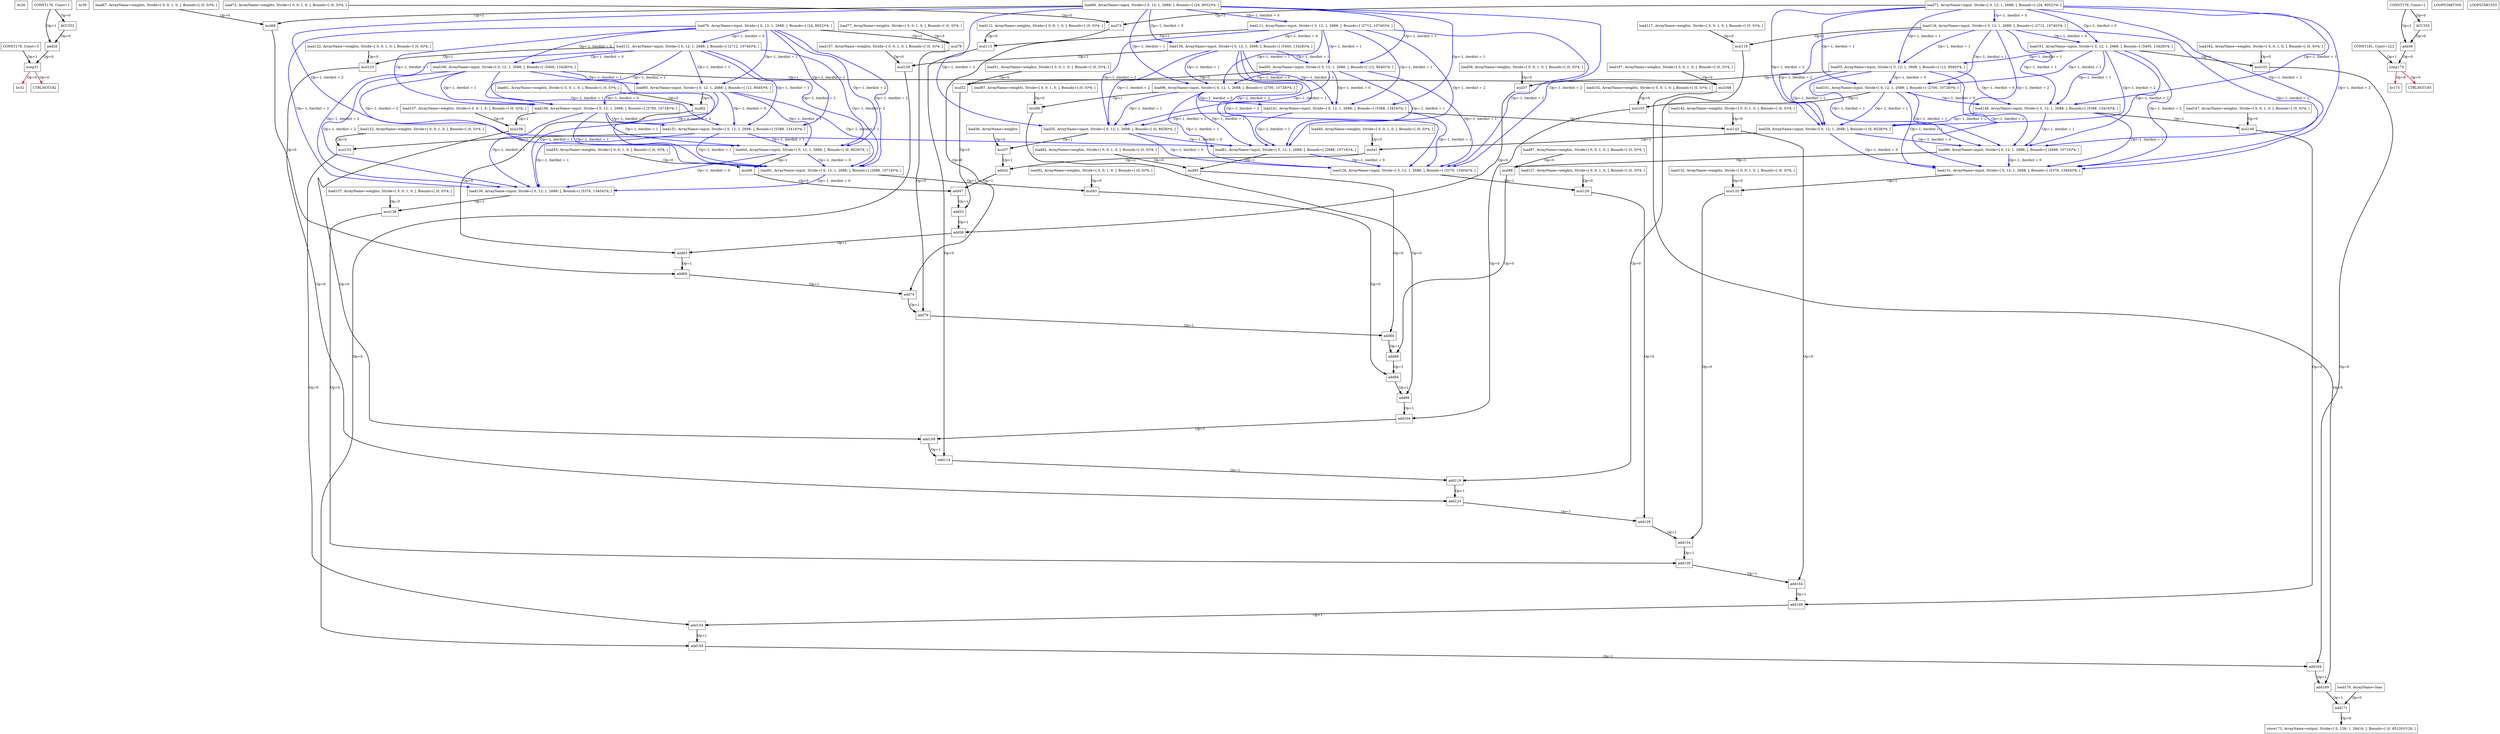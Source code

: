 Digraph G {
br26[label = "br26", shape = box, color = black];
add28[label = "add28", shape = box, color = black];
br30[label = "br30", shape = box, color = black];
icmp31[label = "icmp31", shape = box, color = black];
br32[label = "br32", shape = box, color = black];
load35[label = "load35, ArrayName=input, Stride=[ 0, 12; 1, 2688; ], Bounds=[ (0, 8028)*4; ]", shape = box, color = black];
load36[label = "load36, ArrayName=weights", shape = box, color = black];
mul37[label = "mul37", shape = box, color = black];
load39[label = "load39, ArrayName=input, Stride=[ 0, 12; 1, 2688; ], Bounds=[ (0, 8028)*4; ]", shape = box, color = black];
load40[label = "load40, ArrayName=weights, Stride=[ 0, 0; 1, 0; ], Bounds=[ (0, 0)*4; ]", shape = box, color = black];
mul41[label = "mul41", shape = box, color = black];
add42[label = "add42", shape = box, color = black];
load44[label = "load44, ArrayName=input, Stride=[ 0, 12; 1, 2688; ], Bounds=[ (0, 8028)*4; ]", shape = box, color = black];
load45[label = "load45, ArrayName=weights, Stride=[ 0, 0; 1, 0; ], Bounds=[ (0, 0)*4; ]", shape = box, color = black];
mul46[label = "mul46", shape = box, color = black];
add47[label = "add47", shape = box, color = black];
add48[label = "add48", shape = box, color = black];
load50[label = "load50, ArrayName=input, Stride=[ 0, 12; 1, 2688; ], Bounds=[ (12, 8040)*4; ]", shape = box, color = black];
load51[label = "load51, ArrayName=weights, Stride=[ 0, 0; 1, 0; ], Bounds=[ (0, 0)*4; ]", shape = box, color = black];
mul52[label = "mul52", shape = box, color = black];
add53[label = "add53", shape = box, color = black];
load55[label = "load55, ArrayName=input, Stride=[ 0, 12; 1, 2688; ], Bounds=[ (12, 8040)*4; ]", shape = box, color = black];
load56[label = "load56, ArrayName=weights, Stride=[ 0, 0; 1, 0; ], Bounds=[ (0, 0)*4; ]", shape = box, color = black];
mul57[label = "mul57", shape = box, color = black];
add58[label = "add58", shape = box, color = black];
load60[label = "load60, ArrayName=input, Stride=[ 0, 12; 1, 2688; ], Bounds=[ (12, 8040)*4; ]", shape = box, color = black];
load61[label = "load61, ArrayName=weights, Stride=[ 0, 0; 1, 0; ], Bounds=[ (0, 0)*4; ]", shape = box, color = black];
mul62[label = "mul62", shape = box, color = black];
add63[label = "add63", shape = box, color = black];
load66[label = "load66, ArrayName=input, Stride=[ 0, 12; 1, 2688; ], Bounds=[ (24, 8052)*4; ]", shape = box, color = black];
load67[label = "load67, ArrayName=weights, Stride=[ 0, 0; 1, 0; ], Bounds=[ (0, 0)*4; ]", shape = box, color = black];
mul68[label = "mul68", shape = box, color = black];
add69[label = "add69", shape = box, color = black];
load71[label = "load71, ArrayName=input, Stride=[ 0, 12; 1, 2688; ], Bounds=[ (24, 8052)*4; ]", shape = box, color = black];
load72[label = "load72, ArrayName=weights, Stride=[ 0, 0; 1, 0; ], Bounds=[ (0, 0)*4; ]", shape = box, color = black];
mul73[label = "mul73", shape = box, color = black];
add74[label = "add74", shape = box, color = black];
load76[label = "load76, ArrayName=input, Stride=[ 0, 12; 1, 2688; ], Bounds=[ (24, 8052)*4; ]", shape = box, color = black];
load77[label = "load77, ArrayName=weights, Stride=[ 0, 0; 1, 0; ], Bounds=[ (0, 0)*4; ]", shape = box, color = black];
mul78[label = "mul78", shape = box, color = black];
add79[label = "add79", shape = box, color = black];
load81[label = "load81, ArrayName=input, Stride=[ 0, 12; 1, 2688; ], Bounds=[ (2688, 10716)*4; ]", shape = box, color = black];
load82[label = "load82, ArrayName=weights, Stride=[ 0, 0; 1, 0; ], Bounds=[ (0, 0)*4; ]", shape = box, color = black];
mul83[label = "mul83", shape = box, color = black];
add84[label = "add84", shape = box, color = black];
load86[label = "load86, ArrayName=input, Stride=[ 0, 12; 1, 2688; ], Bounds=[ (2688, 10716)*4; ]", shape = box, color = black];
load87[label = "load87, ArrayName=weights, Stride=[ 0, 0; 1, 0; ], Bounds=[ (0, 0)*4; ]", shape = box, color = black];
mul88[label = "mul88", shape = box, color = black];
add89[label = "add89", shape = box, color = black];
load91[label = "load91, ArrayName=input, Stride=[ 0, 12; 1, 2688; ], Bounds=[ (2688, 10716)*4; ]", shape = box, color = black];
load92[label = "load92, ArrayName=weights, Stride=[ 0, 0; 1, 0; ], Bounds=[ (0, 0)*4; ]", shape = box, color = black];
mul93[label = "mul93", shape = box, color = black];
add94[label = "add94", shape = box, color = black];
load96[label = "load96, ArrayName=input, Stride=[ 0, 12; 1, 2688; ], Bounds=[ (2700, 10728)*4; ]", shape = box, color = black];
load97[label = "load97, ArrayName=weights, Stride=[ 0, 0; 1, 0; ], Bounds=[ (0, 0)*4; ]", shape = box, color = black];
mul98[label = "mul98", shape = box, color = black];
add99[label = "add99", shape = box, color = black];
load101[label = "load101, ArrayName=input, Stride=[ 0, 12; 1, 2688; ], Bounds=[ (2700, 10728)*4; ]", shape = box, color = black];
load102[label = "load102, ArrayName=weights, Stride=[ 0, 0; 1, 0; ], Bounds=[ (0, 0)*4; ]", shape = box, color = black];
mul103[label = "mul103", shape = box, color = black];
add104[label = "add104", shape = box, color = black];
load106[label = "load106, ArrayName=input, Stride=[ 0, 12; 1, 2688; ], Bounds=[ (2700, 10728)*4; ]", shape = box, color = black];
load107[label = "load107, ArrayName=weights, Stride=[ 0, 0; 1, 0; ], Bounds=[ (0, 0)*4; ]", shape = box, color = black];
mul108[label = "mul108", shape = box, color = black];
add109[label = "add109", shape = box, color = black];
load111[label = "load111, ArrayName=input, Stride=[ 0, 12; 1, 2688; ], Bounds=[ (2712, 10740)*4; ]", shape = box, color = black];
load112[label = "load112, ArrayName=weights, Stride=[ 0, 0; 1, 0; ], Bounds=[ (0, 0)*4; ]", shape = box, color = black];
mul113[label = "mul113", shape = box, color = black];
add114[label = "add114", shape = box, color = black];
load116[label = "load116, ArrayName=input, Stride=[ 0, 12; 1, 2688; ], Bounds=[ (2712, 10740)*4; ]", shape = box, color = black];
load117[label = "load117, ArrayName=weights, Stride=[ 0, 0; 1, 0; ], Bounds=[ (0, 0)*4; ]", shape = box, color = black];
mul118[label = "mul118", shape = box, color = black];
add119[label = "add119", shape = box, color = black];
load121[label = "load121, ArrayName=input, Stride=[ 0, 12; 1, 2688; ], Bounds=[ (2712, 10740)*4; ]", shape = box, color = black];
load122[label = "load122, ArrayName=weights, Stride=[ 0, 0; 1, 0; ], Bounds=[ (0, 0)*4; ]", shape = box, color = black];
mul123[label = "mul123", shape = box, color = black];
add124[label = "add124", shape = box, color = black];
load126[label = "load126, ArrayName=input, Stride=[ 0, 12; 1, 2688; ], Bounds=[ (5376, 13404)*4; ]", shape = box, color = black];
load127[label = "load127, ArrayName=weights, Stride=[ 0, 0; 1, 0; ], Bounds=[ (0, 0)*4; ]", shape = box, color = black];
mul128[label = "mul128", shape = box, color = black];
add129[label = "add129", shape = box, color = black];
load131[label = "load131, ArrayName=input, Stride=[ 0, 12; 1, 2688; ], Bounds=[ (5376, 13404)*4; ]", shape = box, color = black];
load132[label = "load132, ArrayName=weights, Stride=[ 0, 0; 1, 0; ], Bounds=[ (0, 0)*4; ]", shape = box, color = black];
mul133[label = "mul133", shape = box, color = black];
add134[label = "add134", shape = box, color = black];
load136[label = "load136, ArrayName=input, Stride=[ 0, 12; 1, 2688; ], Bounds=[ (5376, 13404)*4; ]", shape = box, color = black];
load137[label = "load137, ArrayName=weights, Stride=[ 0, 0; 1, 0; ], Bounds=[ (0, 0)*4; ]", shape = box, color = black];
mul138[label = "mul138", shape = box, color = black];
add139[label = "add139", shape = box, color = black];
load141[label = "load141, ArrayName=input, Stride=[ 0, 12; 1, 2688; ], Bounds=[ (5388, 13416)*4; ]", shape = box, color = black];
load142[label = "load142, ArrayName=weights, Stride=[ 0, 0; 1, 0; ], Bounds=[ (0, 0)*4; ]", shape = box, color = black];
mul143[label = "mul143", shape = box, color = black];
add144[label = "add144", shape = box, color = black];
load146[label = "load146, ArrayName=input, Stride=[ 0, 12; 1, 2688; ], Bounds=[ (5388, 13416)*4; ]", shape = box, color = black];
load147[label = "load147, ArrayName=weights, Stride=[ 0, 0; 1, 0; ], Bounds=[ (0, 0)*4; ]", shape = box, color = black];
mul148[label = "mul148", shape = box, color = black];
add149[label = "add149", shape = box, color = black];
load151[label = "load151, ArrayName=input, Stride=[ 0, 12; 1, 2688; ], Bounds=[ (5388, 13416)*4; ]", shape = box, color = black];
load152[label = "load152, ArrayName=weights, Stride=[ 0, 0; 1, 0; ], Bounds=[ (0, 0)*4; ]", shape = box, color = black];
mul153[label = "mul153", shape = box, color = black];
add154[label = "add154", shape = box, color = black];
load156[label = "load156, ArrayName=input, Stride=[ 0, 12; 1, 2688; ], Bounds=[ (5400, 13428)*4; ]", shape = box, color = black];
load157[label = "load157, ArrayName=weights, Stride=[ 0, 0; 1, 0; ], Bounds=[ (0, 0)*4; ]", shape = box, color = black];
mul158[label = "mul158", shape = box, color = black];
add159[label = "add159", shape = box, color = black];
load161[label = "load161, ArrayName=input, Stride=[ 0, 12; 1, 2688; ], Bounds=[ (5400, 13428)*4; ]", shape = box, color = black];
load162[label = "load162, ArrayName=weights, Stride=[ 0, 0; 1, 0; ], Bounds=[ (0, 0)*4; ]", shape = box, color = black];
mul163[label = "mul163", shape = box, color = black];
add164[label = "add164", shape = box, color = black];
load166[label = "load166, ArrayName=input, Stride=[ 0, 12; 1, 2688; ], Bounds=[ (5400, 13428)*4; ]", shape = box, color = black];
load167[label = "load167, ArrayName=weights, Stride=[ 0, 0; 1, 0; ], Bounds=[ (0, 0)*4; ]", shape = box, color = black];
mul168[label = "mul168", shape = box, color = black];
add169[label = "add169", shape = box, color = black];
load170[label = "load170, ArrayName=bias", shape = box, color = black];
add171[label = "add171", shape = box, color = black];
store173[label = "store173, ArrayName=output, Stride=[ 0, 128; 1, 28416; ], Bounds=[ (0, 85120)*128; ]", shape = box, color = black];
icmp174[label = "icmp174", shape = box, color = black];
br175[label = "br175", shape = box, color = black];
CONST176[label = "CONST176, Const=1", shape = box, color = black];
CONST178[label = "CONST178, Const=3", shape = box, color = black];
CONST179[label = "CONST179, Const=1", shape = box, color = black];
CONST181[label = "CONST181, Const=222", shape = box, color = black];
CTRLNOT182[label = "CTRLNOT182", shape = box, color = black];
CTRLNOT183[label = "CTRLNOT183", shape = box, color = black];
LOOPSTART350[label = "LOOPSTART350", shape = box, color = black];
ACC352[label = "ACC352", shape = box, color = black];
LOOPSTART353[label = "LOOPSTART353", shape = box, color = black];
ACC355[label = "ACC355", shape = box, color = black];
CONST176 -> add28[color = black, style = bold, label = "Op=1"];
add28 -> icmp31[color = black, style = bold, label = "Op=0"];
CONST178 -> icmp31[color = black, style = bold, label = "Op=1"];
icmp31 -> br32[color = red, style = bold, label = "Op=0"];
load35 -> mul37[color = black, style = bold, label = "Op=1"];
load36 -> mul37[color = black, style = bold, label = "Op=0"];
mul37 -> add42[color = black, style = bold, label = "Op=1"];
load39 -> mul41[color = black, style = bold, label = "Op=1"];
load40 -> mul41[color = black, style = bold, label = "Op=0"];
mul41 -> add42[color = black, style = bold, label = "Op=0"];
add42 -> add47[color = black, style = bold, label = "Op=1"];
load44 -> mul46[color = black, style = bold, label = "Op=1"];
load45 -> mul46[color = black, style = bold, label = "Op=0"];
mul46 -> add47[color = black, style = bold, label = "Op=0"];
add47 -> add53[color = black, style = bold, label = "Op=1"];
CONST179 -> add48[color = black, style = bold, label = "Op=1"];
add48 -> icmp174[color = black, style = bold, label = "Op=0"];
load50 -> mul52[color = black, style = bold, label = "Op=1"];
load51 -> mul52[color = black, style = bold, label = "Op=0"];
mul52 -> add53[color = black, style = bold, label = "Op=0"];
add53 -> add58[color = black, style = bold, label = "Op=1"];
load55 -> mul57[color = black, style = bold, label = "Op=1"];
load56 -> mul57[color = black, style = bold, label = "Op=0"];
mul57 -> add58[color = black, style = bold, label = "Op=0"];
add58 -> add63[color = black, style = bold, label = "Op=1"];
load60 -> mul62[color = black, style = bold, label = "Op=1"];
load61 -> mul62[color = black, style = bold, label = "Op=0"];
mul62 -> add63[color = black, style = bold, label = "Op=0"];
add63 -> add69[color = black, style = bold, label = "Op=1"];
load66 -> mul68[color = black, style = bold, label = "Op=1"];
load67 -> mul68[color = black, style = bold, label = "Op=0"];
mul68 -> add69[color = black, style = bold, label = "Op=0"];
add69 -> add74[color = black, style = bold, label = "Op=1"];
load71 -> mul73[color = black, style = bold, label = "Op=1"];
load72 -> mul73[color = black, style = bold, label = "Op=0"];
mul73 -> add74[color = black, style = bold, label = "Op=0"];
add74 -> add79[color = black, style = bold, label = "Op=1"];
load76 -> mul78[color = black, style = bold, label = "Op=1"];
load77 -> mul78[color = black, style = bold, label = "Op=0"];
mul78 -> add79[color = black, style = bold, label = "Op=0"];
add79 -> add84[color = black, style = bold, label = "Op=1"];
load81 -> mul83[color = black, style = bold, label = "Op=1"];
load82 -> mul83[color = black, style = bold, label = "Op=0"];
mul83 -> add84[color = black, style = bold, label = "Op=0"];
add84 -> add89[color = black, style = bold, label = "Op=1"];
load86 -> mul88[color = black, style = bold, label = "Op=1"];
load87 -> mul88[color = black, style = bold, label = "Op=0"];
mul88 -> add89[color = black, style = bold, label = "Op=0"];
add89 -> add94[color = black, style = bold, label = "Op=1"];
load91 -> mul93[color = black, style = bold, label = "Op=1"];
load92 -> mul93[color = black, style = bold, label = "Op=0"];
mul93 -> add94[color = black, style = bold, label = "Op=0"];
add94 -> add99[color = black, style = bold, label = "Op=1"];
load96 -> mul98[color = black, style = bold, label = "Op=1"];
load97 -> mul98[color = black, style = bold, label = "Op=0"];
mul98 -> add99[color = black, style = bold, label = "Op=0"];
add99 -> add104[color = black, style = bold, label = "Op=1"];
load101 -> mul103[color = black, style = bold, label = "Op=1"];
load102 -> mul103[color = black, style = bold, label = "Op=0"];
mul103 -> add104[color = black, style = bold, label = "Op=0"];
add104 -> add109[color = black, style = bold, label = "Op=1"];
load106 -> mul108[color = black, style = bold, label = "Op=1"];
load107 -> mul108[color = black, style = bold, label = "Op=0"];
mul108 -> add109[color = black, style = bold, label = "Op=0"];
add109 -> add114[color = black, style = bold, label = "Op=1"];
load111 -> mul113[color = black, style = bold, label = "Op=1"];
load112 -> mul113[color = black, style = bold, label = "Op=0"];
mul113 -> add114[color = black, style = bold, label = "Op=0"];
add114 -> add119[color = black, style = bold, label = "Op=1"];
load116 -> mul118[color = black, style = bold, label = "Op=1"];
load117 -> mul118[color = black, style = bold, label = "Op=0"];
mul118 -> add119[color = black, style = bold, label = "Op=0"];
add119 -> add124[color = black, style = bold, label = "Op=1"];
load121 -> mul123[color = black, style = bold, label = "Op=1"];
load122 -> mul123[color = black, style = bold, label = "Op=0"];
mul123 -> add124[color = black, style = bold, label = "Op=0"];
add124 -> add129[color = black, style = bold, label = "Op=1"];
load126 -> mul128[color = black, style = bold, label = "Op=1"];
load127 -> mul128[color = black, style = bold, label = "Op=0"];
mul128 -> add129[color = black, style = bold, label = "Op=0"];
add129 -> add134[color = black, style = bold, label = "Op=1"];
load131 -> mul133[color = black, style = bold, label = "Op=1"];
load132 -> mul133[color = black, style = bold, label = "Op=0"];
mul133 -> add134[color = black, style = bold, label = "Op=0"];
add134 -> add139[color = black, style = bold, label = "Op=1"];
load136 -> mul138[color = black, style = bold, label = "Op=1"];
load137 -> mul138[color = black, style = bold, label = "Op=0"];
mul138 -> add139[color = black, style = bold, label = "Op=0"];
add139 -> add144[color = black, style = bold, label = "Op=1"];
load141 -> mul143[color = black, style = bold, label = "Op=1"];
load142 -> mul143[color = black, style = bold, label = "Op=0"];
mul143 -> add144[color = black, style = bold, label = "Op=0"];
add144 -> add149[color = black, style = bold, label = "Op=1"];
load146 -> mul148[color = black, style = bold, label = "Op=1"];
load147 -> mul148[color = black, style = bold, label = "Op=0"];
mul148 -> add149[color = black, style = bold, label = "Op=0"];
add149 -> add154[color = black, style = bold, label = "Op=1"];
load151 -> mul153[color = black, style = bold, label = "Op=1"];
load152 -> mul153[color = black, style = bold, label = "Op=0"];
mul153 -> add154[color = black, style = bold, label = "Op=0"];
add154 -> add159[color = black, style = bold, label = "Op=1"];
load156 -> mul158[color = black, style = bold, label = "Op=1"];
load157 -> mul158[color = black, style = bold, label = "Op=0"];
mul158 -> add159[color = black, style = bold, label = "Op=0"];
add159 -> add164[color = black, style = bold, label = "Op=1"];
load161 -> mul163[color = black, style = bold, label = "Op=1"];
load162 -> mul163[color = black, style = bold, label = "Op=0"];
mul163 -> add164[color = black, style = bold, label = "Op=0"];
add164 -> add169[color = black, style = bold, label = "Op=1"];
load166 -> mul168[color = black, style = bold, label = "Op=1"];
load167 -> mul168[color = black, style = bold, label = "Op=0"];
mul168 -> add169[color = black, style = bold, label = "Op=0"];
add169 -> add171[color = black, style = bold, label = "Op=1"];
load170 -> add171[color = black, style = bold, label = "Op=0"];
add171 -> store173[color = black, style = bold, label = "Op=0"];
CONST181 -> icmp174[color = black, style = bold, label = "Op=1"];
icmp174 -> br175[color = red, style = bold, label = "Op=0"];
load50 -> load35[color = blue, style = bold, label = "Op=-1, iterdist = 1"];
load66 -> load35[color = blue, style = bold, label = "Op=-1, iterdist = 2"];
load35 -> load81[color = blue, style = bold, label = "Op=-1, iterdist = 0"];
load96 -> load35[color = blue, style = bold, label = "Op=-1, iterdist = 1"];
load111 -> load35[color = blue, style = bold, label = "Op=-1, iterdist = 2"];
load35 -> load126[color = blue, style = bold, label = "Op=-1, iterdist = 0"];
load141 -> load35[color = blue, style = bold, label = "Op=-1, iterdist = 1"];
load156 -> load35[color = blue, style = bold, label = "Op=-1, iterdist = 2"];
load55 -> load39[color = blue, style = bold, label = "Op=-1, iterdist = 1"];
load71 -> load39[color = blue, style = bold, label = "Op=-1, iterdist = 2"];
load39 -> load86[color = blue, style = bold, label = "Op=-1, iterdist = 0"];
load101 -> load39[color = blue, style = bold, label = "Op=-1, iterdist = 1"];
load116 -> load39[color = blue, style = bold, label = "Op=-1, iterdist = 2"];
load39 -> load131[color = blue, style = bold, label = "Op=-1, iterdist = 0"];
load146 -> load39[color = blue, style = bold, label = "Op=-1, iterdist = 1"];
load161 -> load39[color = blue, style = bold, label = "Op=-1, iterdist = 2"];
load60 -> load44[color = blue, style = bold, label = "Op=-1, iterdist = 1"];
load76 -> load44[color = blue, style = bold, label = "Op=-1, iterdist = 2"];
load44 -> load91[color = blue, style = bold, label = "Op=-1, iterdist = 0"];
load106 -> load44[color = blue, style = bold, label = "Op=-1, iterdist = 1"];
load121 -> load44[color = blue, style = bold, label = "Op=-1, iterdist = 2"];
load44 -> load136[color = blue, style = bold, label = "Op=-1, iterdist = 0"];
load151 -> load44[color = blue, style = bold, label = "Op=-1, iterdist = 1"];
load166 -> load44[color = blue, style = bold, label = "Op=-1, iterdist = 2"];
load66 -> load50[color = blue, style = bold, label = "Op=-1, iterdist = 1"];
load50 -> load81[color = blue, style = bold, label = "Op=-1, iterdist = 1"];
load50 -> load96[color = blue, style = bold, label = "Op=-1, iterdist = 0"];
load111 -> load50[color = blue, style = bold, label = "Op=-1, iterdist = 1"];
load50 -> load126[color = blue, style = bold, label = "Op=-1, iterdist = 1"];
load50 -> load141[color = blue, style = bold, label = "Op=-1, iterdist = 0"];
load156 -> load50[color = blue, style = bold, label = "Op=-1, iterdist = 1"];
load71 -> load55[color = blue, style = bold, label = "Op=-1, iterdist = 1"];
load55 -> load86[color = blue, style = bold, label = "Op=-1, iterdist = 1"];
load55 -> load101[color = blue, style = bold, label = "Op=-1, iterdist = 0"];
load116 -> load55[color = blue, style = bold, label = "Op=-1, iterdist = 1"];
load55 -> load131[color = blue, style = bold, label = "Op=-1, iterdist = 1"];
load55 -> load146[color = blue, style = bold, label = "Op=-1, iterdist = 0"];
load161 -> load55[color = blue, style = bold, label = "Op=-1, iterdist = 1"];
load76 -> load60[color = blue, style = bold, label = "Op=-1, iterdist = 1"];
load60 -> load91[color = blue, style = bold, label = "Op=-1, iterdist = 1"];
load60 -> load106[color = blue, style = bold, label = "Op=-1, iterdist = 0"];
load121 -> load60[color = blue, style = bold, label = "Op=-1, iterdist = 1"];
load60 -> load136[color = blue, style = bold, label = "Op=-1, iterdist = 1"];
load60 -> load151[color = blue, style = bold, label = "Op=-1, iterdist = 0"];
load166 -> load60[color = blue, style = bold, label = "Op=-1, iterdist = 1"];
load66 -> load81[color = blue, style = bold, label = "Op=-1, iterdist = 2"];
load66 -> load96[color = blue, style = bold, label = "Op=-1, iterdist = 1"];
load66 -> load111[color = blue, style = bold, label = "Op=-1, iterdist = 0"];
load66 -> load126[color = blue, style = bold, label = "Op=-1, iterdist = 2"];
load66 -> load141[color = blue, style = bold, label = "Op=-1, iterdist = 1"];
load66 -> load156[color = blue, style = bold, label = "Op=-1, iterdist = 0"];
load71 -> load86[color = blue, style = bold, label = "Op=-1, iterdist = 2"];
load71 -> load101[color = blue, style = bold, label = "Op=-1, iterdist = 1"];
load71 -> load116[color = blue, style = bold, label = "Op=-1, iterdist = 0"];
load71 -> load131[color = blue, style = bold, label = "Op=-1, iterdist = 2"];
load71 -> load146[color = blue, style = bold, label = "Op=-1, iterdist = 1"];
load71 -> load161[color = blue, style = bold, label = "Op=-1, iterdist = 0"];
load76 -> load91[color = blue, style = bold, label = "Op=-1, iterdist = 2"];
load76 -> load106[color = blue, style = bold, label = "Op=-1, iterdist = 1"];
load76 -> load121[color = blue, style = bold, label = "Op=-1, iterdist = 0"];
load76 -> load136[color = blue, style = bold, label = "Op=-1, iterdist = 2"];
load76 -> load151[color = blue, style = bold, label = "Op=-1, iterdist = 1"];
load76 -> load166[color = blue, style = bold, label = "Op=-1, iterdist = 0"];
load96 -> load81[color = blue, style = bold, label = "Op=-1, iterdist = 1"];
load111 -> load81[color = blue, style = bold, label = "Op=-1, iterdist = 2"];
load81 -> load126[color = blue, style = bold, label = "Op=-1, iterdist = 0"];
load141 -> load81[color = blue, style = bold, label = "Op=-1, iterdist = 1"];
load156 -> load81[color = blue, style = bold, label = "Op=-1, iterdist = 2"];
load101 -> load86[color = blue, style = bold, label = "Op=-1, iterdist = 1"];
load116 -> load86[color = blue, style = bold, label = "Op=-1, iterdist = 2"];
load86 -> load131[color = blue, style = bold, label = "Op=-1, iterdist = 0"];
load146 -> load86[color = blue, style = bold, label = "Op=-1, iterdist = 1"];
load161 -> load86[color = blue, style = bold, label = "Op=-1, iterdist = 2"];
load106 -> load91[color = blue, style = bold, label = "Op=-1, iterdist = 1"];
load121 -> load91[color = blue, style = bold, label = "Op=-1, iterdist = 2"];
load91 -> load136[color = blue, style = bold, label = "Op=-1, iterdist = 0"];
load151 -> load91[color = blue, style = bold, label = "Op=-1, iterdist = 1"];
load166 -> load91[color = blue, style = bold, label = "Op=-1, iterdist = 2"];
load111 -> load96[color = blue, style = bold, label = "Op=-1, iterdist = 1"];
load96 -> load126[color = blue, style = bold, label = "Op=-1, iterdist = 1"];
load96 -> load141[color = blue, style = bold, label = "Op=-1, iterdist = 0"];
load156 -> load96[color = blue, style = bold, label = "Op=-1, iterdist = 1"];
load116 -> load101[color = blue, style = bold, label = "Op=-1, iterdist = 1"];
load101 -> load131[color = blue, style = bold, label = "Op=-1, iterdist = 1"];
load101 -> load146[color = blue, style = bold, label = "Op=-1, iterdist = 0"];
load161 -> load101[color = blue, style = bold, label = "Op=-1, iterdist = 1"];
load121 -> load106[color = blue, style = bold, label = "Op=-1, iterdist = 1"];
load106 -> load136[color = blue, style = bold, label = "Op=-1, iterdist = 1"];
load106 -> load151[color = blue, style = bold, label = "Op=-1, iterdist = 0"];
load166 -> load106[color = blue, style = bold, label = "Op=-1, iterdist = 1"];
load111 -> load126[color = blue, style = bold, label = "Op=-1, iterdist = 2"];
load111 -> load141[color = blue, style = bold, label = "Op=-1, iterdist = 1"];
load111 -> load156[color = blue, style = bold, label = "Op=-1, iterdist = 0"];
load116 -> load131[color = blue, style = bold, label = "Op=-1, iterdist = 2"];
load116 -> load146[color = blue, style = bold, label = "Op=-1, iterdist = 1"];
load116 -> load161[color = blue, style = bold, label = "Op=-1, iterdist = 0"];
load121 -> load136[color = blue, style = bold, label = "Op=-1, iterdist = 2"];
load121 -> load151[color = blue, style = bold, label = "Op=-1, iterdist = 1"];
load121 -> load166[color = blue, style = bold, label = "Op=-1, iterdist = 0"];
load141 -> load126[color = blue, style = bold, label = "Op=-1, iterdist = 1"];
load156 -> load126[color = blue, style = bold, label = "Op=-1, iterdist = 2"];
load146 -> load131[color = blue, style = bold, label = "Op=-1, iterdist = 1"];
load161 -> load131[color = blue, style = bold, label = "Op=-1, iterdist = 2"];
load151 -> load136[color = blue, style = bold, label = "Op=-1, iterdist = 1"];
load166 -> load136[color = blue, style = bold, label = "Op=-1, iterdist = 2"];
load156 -> load141[color = blue, style = bold, label = "Op=-1, iterdist = 1"];
load161 -> load146[color = blue, style = bold, label = "Op=-1, iterdist = 1"];
load166 -> load151[color = blue, style = bold, label = "Op=-1, iterdist = 1"];
icmp31 -> CTRLNOT182[color = red, style = bold, label = "Op=0"];
icmp174 -> CTRLNOT183[color = red, style = bold, label = "Op=0"];
ACC352 -> add28[color = black, style = bold, label = "Op=0"];
ACC355 -> add48[color = black, style = bold, label = "Op=0"];
CONST176 -> ACC352[color = black, style = bold, label = "Op=0"];
CONST179 -> ACC355[color = black, style = bold, label = "Op=0"];
}
